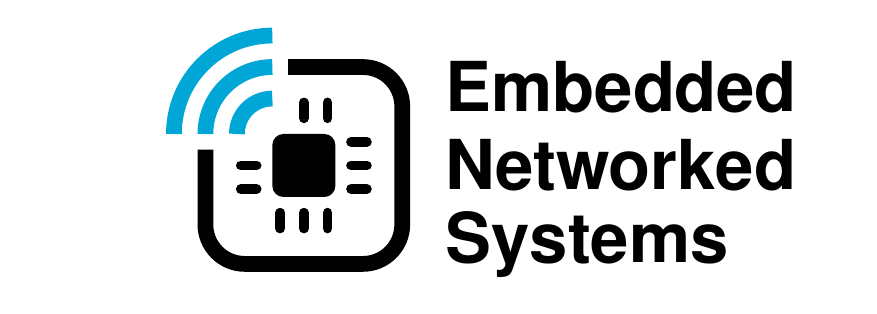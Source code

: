 % TU Delft Embedded Networked Systems Group Logo: stand-alone latex source (part b: .tikz file).

% Go to https://github.com/TUDSSL/TUD_ENS_Logo for the latest version of the logo

% MIT License
%
% Copyright (c) 2019 TU Delft Embedded and Networked Systems Group and Casper Dennis van Wezel.
%
% Permission is hereby granted, free of charge, to any person obtaining a copy
% of this software and associated documentation files (the "Software"), to deal
% in the Software without restriction, including without limitation the rights
% to use, copy, modify, merge, publish, distribute, sublicense, and/or sell
% copies of the Software, and to permit persons to whom the Software is
% furnished to do so, subject to the following conditions:
%
% The above copyright notice and this permission notice shall be included in all
% copies or substantial portions of the Software.
%
% THE SOFTWARE IS PROVIDED "AS IS", WITHOUT WARRANTY OF ANY KIND, EXPRESS OR
% IMPLIED, INCLUDING BUT NOT LIMITED TO THE WARRANTIES OF MERCHANTABILITY,
% FITNESS FOR A PARTICULAR PURPOSE AND NONINFRINGEMENT. IN NO EVENT SHALL THE
% AUTHORS OR COPYRIGHT HOLDERS BE LIABLE FOR ANY CLAIM, DAMAGES OR OTHER
% LIABILITY, WHETHER IN AN ACTION OF CONTRACT, TORT OR OTHERWISE, ARISING FROM,
% OUT OF OR IN CONNECTION WITH THE SOFTWARE OR THE USE OR OTHER DEALINGS IN THE
% SOFTWARE.

%% Default colors
\definecolor{TUcyan}{RGB}{0,166,214}

\colorlet{mycolorborder}{black}
\colorlet{mycolorchip}{black}
\colorlet{mycolortext}{black}

% Define color setting if not already defined
\providecommand{\logowificolor}{3}

\ifcase\logowificolor
% case: 0 : black
    \colorlet{mycolorwifi1}{black}
    \colorlet{mycolorwifi2}{black}
    \colorlet{mycolorwifi3}{black}
\or
% case: 1
    \colorlet{mycolorwifi1}{TUcyan}
    \colorlet{mycolorwifi2}{black}
    \colorlet{mycolorwifi3}{black}
\or
% case: 2
    \colorlet{mycolorwifi1}{TUcyan}
    \colorlet{mycolorwifi2}{TUcyan}
    \colorlet{mycolorwifi3}{black}
\or
% case: 3
    \colorlet{mycolorwifi1}{TUcyan}
    \colorlet{mycolorwifi2}{TUcyan}
    \colorlet{mycolorwifi3}{TUcyan}
\else
% default black
    \colorlet{mycolorwifi1}{TUcyan}
    \colorlet{mycolorwifi2}{TUcyan}
    \colorlet{mycolorwifi3}{TUcyan}
\fi


\def\c{0.4} % 1/2 chip width & height
\def\o{1.25} % 1/2 outer width & height
\def\l{0.5*\c} % chip leg length
\def\lw{0.2} % white space between chip & legs
\def\lo{0.1} % offset between legs and edge of chip
\def\g{0.4} % gap between wifis
\def\go{0.2} % gap between wifi and outer border

\begin{tikzpicture}[
    chip/.style={fill=mycolorchip},
    legs/.style={draw, line cap=round,line width=1.25mm,mycolorchip},
    outside/.style={draw, line width=2mm,rounded corners=0.5cm,mycolorborder},
    wifi1/.style={draw, line width=2mm,mycolorwifi1},
    wifi2/.style={draw, line width=2mm,mycolorwifi2},
    wifi3/.style={draw, line width=2mm,mycolorwifi3},
    % name_label/.style={align=left,font=\sffamily\selectfont \bfseries \Huge,text width=5cm,text=mycolortext},
    name_label/.style={align=left,font=\fontfamily{phv}\selectfont \bfseries \Huge,text width=5cm,text=mycolortext},
    ]

    \ifdefined\notextlogo
        % do not draw text
    \else
        % draw text
        \node[name_label] (e) at (4.3,1) {Embedded};
        \node[name_label] (n) at (4.3,0) {Networked};
        \node[name_label] (s) at (4.3,-1) {Systems};
    \fi

    \fill[chip, rounded corners] (-\c,-\c) rectangle (\c,\c);
    \draw[outside] (-\c+\go,\o) -| (\o,-\o) -| (-\o,\c-\go);

    % Legs Left
    % \path[legs] (-\c-\lw, +\c-\lo) -- (-\c-\lw-\l,+\c-\lo);
    \path[legs] (-\c-\lw, 0) -- (-\c-\lw-\l,0);
    \path[legs] (-\c-\lw, -\c+\lo) -- (-\c-\lw-\l,-\c+\lo);

    % Legs Right
    \path[legs] (\c+\lw, +\c-\lo) -- (\c+\lw+\l,+\c-\lo);
    \path[legs] (\c+\lw, 0) -- (\c+\lw+\l,0);
    \path[legs] (\c+\lw, -\c+\lo) -- (\c+\lw+\l,-\c+\lo);

    % Legs Bottom
    \path[legs] (+\c-\lo,-\c-\lw) -- (+\c-\lo,-\c-\lw-\l);
    \path[legs] (0,-\c-\lw) -- (0,-\c-\lw-\l);
    \path[legs] (-\c+\lo,-\c-\lw) -- (-\c+\lo,-\c-\lw-\l);

    % Legs Top
    \path[legs] (+\c-\lo,\c+\lw) -- (+\c-\lo,\c+\lw+\l);
    \path[legs] (0,\c+\lw) -- (0,\c+\lw+\l);
    % \path[legs] (-\c+\+0.5lo,\c+\lw) -- (-\c+\lo,\c+\lw+\l);

    \draw[wifi1] (-\c,\o-\g) arc (90:180:\o-\c-\g);
    \draw[wifi2] (-\c,\o) arc (90:180:\o-\c);
    \draw[wifi3] (-\c,\o+\g) arc (90:180:\o-\c+\g);

\end{tikzpicture}

